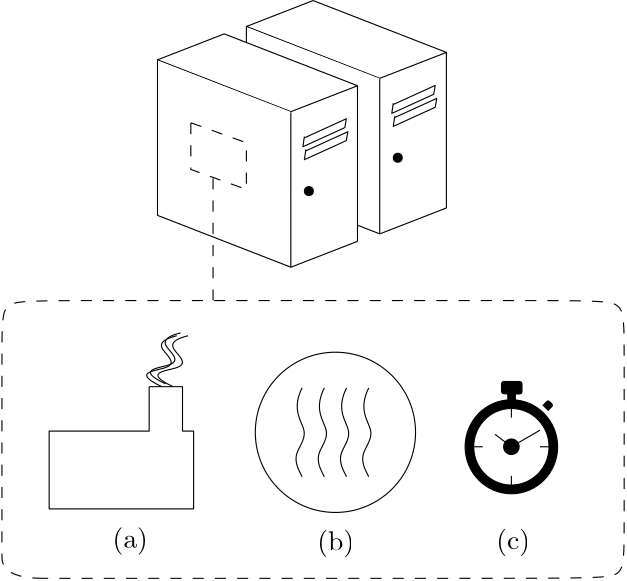 <?xml version="1.0"?>
<!DOCTYPE ipe SYSTEM "ipe.dtd">
<ipe version="70107" creator="Ipe 7.2.2">
<info created="D:20160528211653" modified="D:20160529145917"/>
<ipestyle name="basic">
<symbol name="arrow/arc(spx)">
<path stroke="sym-stroke" fill="sym-stroke" pen="sym-pen">
0 0 m
-1 0.333 l
-1 -0.333 l
h
</path>
</symbol>
<symbol name="arrow/farc(spx)">
<path stroke="sym-stroke" fill="white" pen="sym-pen">
0 0 m
-1 0.333 l
-1 -0.333 l
h
</path>
</symbol>
<symbol name="arrow/ptarc(spx)">
<path stroke="sym-stroke" fill="sym-stroke" pen="sym-pen">
0 0 m
-1 0.333 l
-0.8 0 l
-1 -0.333 l
h
</path>
</symbol>
<symbol name="arrow/fptarc(spx)">
<path stroke="sym-stroke" fill="white" pen="sym-pen">
0 0 m
-1 0.333 l
-0.8 0 l
-1 -0.333 l
h
</path>
</symbol>
<symbol name="mark/circle(sx)" transformations="translations">
<path fill="sym-stroke">
0.6 0 0 0.6 0 0 e
0.4 0 0 0.4 0 0 e
</path>
</symbol>
<symbol name="mark/disk(sx)" transformations="translations">
<path fill="sym-stroke">
0.6 0 0 0.6 0 0 e
</path>
</symbol>
<symbol name="mark/fdisk(sfx)" transformations="translations">
<group>
<path fill="sym-fill">
0.5 0 0 0.5 0 0 e
</path>
<path fill="sym-stroke" fillrule="eofill">
0.6 0 0 0.6 0 0 e
0.4 0 0 0.4 0 0 e
</path>
</group>
</symbol>
<symbol name="mark/box(sx)" transformations="translations">
<path fill="sym-stroke" fillrule="eofill">
-0.6 -0.6 m
0.6 -0.6 l
0.6 0.6 l
-0.6 0.6 l
h
-0.4 -0.4 m
0.4 -0.4 l
0.4 0.4 l
-0.4 0.4 l
h
</path>
</symbol>
<symbol name="mark/square(sx)" transformations="translations">
<path fill="sym-stroke">
-0.6 -0.6 m
0.6 -0.6 l
0.6 0.6 l
-0.6 0.6 l
h
</path>
</symbol>
<symbol name="mark/fsquare(sfx)" transformations="translations">
<group>
<path fill="sym-fill">
-0.5 -0.5 m
0.5 -0.5 l
0.5 0.5 l
-0.5 0.5 l
h
</path>
<path fill="sym-stroke" fillrule="eofill">
-0.6 -0.6 m
0.6 -0.6 l
0.6 0.6 l
-0.6 0.6 l
h
-0.4 -0.4 m
0.4 -0.4 l
0.4 0.4 l
-0.4 0.4 l
h
</path>
</group>
</symbol>
<symbol name="mark/cross(sx)" transformations="translations">
<group>
<path fill="sym-stroke">
-0.43 -0.57 m
0.57 0.43 l
0.43 0.57 l
-0.57 -0.43 l
h
</path>
<path fill="sym-stroke">
-0.43 0.57 m
0.57 -0.43 l
0.43 -0.57 l
-0.57 0.43 l
h
</path>
</group>
</symbol>
<symbol name="arrow/fnormal(spx)">
<path stroke="sym-stroke" fill="white" pen="sym-pen">
0 0 m
-1 0.333 l
-1 -0.333 l
h
</path>
</symbol>
<symbol name="arrow/pointed(spx)">
<path stroke="sym-stroke" fill="sym-stroke" pen="sym-pen">
0 0 m
-1 0.333 l
-0.8 0 l
-1 -0.333 l
h
</path>
</symbol>
<symbol name="arrow/fpointed(spx)">
<path stroke="sym-stroke" fill="white" pen="sym-pen">
0 0 m
-1 0.333 l
-0.8 0 l
-1 -0.333 l
h
</path>
</symbol>
<symbol name="arrow/linear(spx)">
<path stroke="sym-stroke" pen="sym-pen">
-1 0.333 m
0 0 l
-1 -0.333 l
</path>
</symbol>
<symbol name="arrow/fdouble(spx)">
<path stroke="sym-stroke" fill="white" pen="sym-pen">
0 0 m
-1 0.333 l
-1 -0.333 l
h
-1 0 m
-2 0.333 l
-2 -0.333 l
h
</path>
</symbol>
<symbol name="arrow/double(spx)">
<path stroke="sym-stroke" fill="sym-stroke" pen="sym-pen">
0 0 m
-1 0.333 l
-1 -0.333 l
h
-1 0 m
-2 0.333 l
-2 -0.333 l
h
</path>
</symbol>
<pen name="heavier" value="0.8"/>
<pen name="fat" value="1.2"/>
<pen name="ultrafat" value="2"/>
<symbolsize name="large" value="5"/>
<symbolsize name="small" value="2"/>
<symbolsize name="tiny" value="1.1"/>
<arrowsize name="large" value="10"/>
<arrowsize name="small" value="5"/>
<arrowsize name="tiny" value="3"/>
<color name="red" value="1 0 0"/>
<color name="green" value="0 1 0"/>
<color name="blue" value="0 0 1"/>
<color name="yellow" value="1 1 0"/>
<color name="orange" value="1 0.647 0"/>
<color name="gold" value="1 0.843 0"/>
<color name="purple" value="0.627 0.125 0.941"/>
<color name="gray" value="0.745"/>
<color name="brown" value="0.647 0.165 0.165"/>
<color name="navy" value="0 0 0.502"/>
<color name="pink" value="1 0.753 0.796"/>
<color name="seagreen" value="0.18 0.545 0.341"/>
<color name="turquoise" value="0.251 0.878 0.816"/>
<color name="violet" value="0.933 0.51 0.933"/>
<color name="darkblue" value="0 0 0.545"/>
<color name="darkcyan" value="0 0.545 0.545"/>
<color name="darkgray" value="0.663"/>
<color name="darkgreen" value="0 0.392 0"/>
<color name="darkmagenta" value="0.545 0 0.545"/>
<color name="darkorange" value="1 0.549 0"/>
<color name="darkred" value="0.545 0 0"/>
<color name="lightblue" value="0.678 0.847 0.902"/>
<color name="lightcyan" value="0.878 1 1"/>
<color name="lightgray" value="0.827"/>
<color name="lightgreen" value="0.565 0.933 0.565"/>
<color name="lightyellow" value="1 1 0.878"/>
<dashstyle name="dashed" value="[4] 0"/>
<dashstyle name="dotted" value="[1 3] 0"/>
<dashstyle name="dash dotted" value="[4 2 1 2] 0"/>
<dashstyle name="dash dot dotted" value="[4 2 1 2 1 2] 0"/>
<textsize name="large" value="\large"/>
<textsize name="Large" value="\Large"/>
<textsize name="LARGE" value="\LARGE"/>
<textsize name="huge" value="\huge"/>
<textsize name="Huge" value="\Huge"/>
<textsize name="small" value="\small"/>
<textsize name="footnote" value="\footnotesize"/>
<textsize name="tiny" value="\tiny"/>
<textstyle name="center" begin="\begin{center}" end="\end{center}"/>
<textstyle name="itemize" begin="\begin{itemize}" end="\end{itemize}"/>
<textstyle name="item" begin="\begin{itemize}\item{}" end="\end{itemize}"/>
<gridsize name="4 pts" value="4"/>
<gridsize name="8 pts (~3 mm)" value="8"/>
<gridsize name="16 pts (~6 mm)" value="16"/>
<gridsize name="32 pts (~12 mm)" value="32"/>
<gridsize name="10 pts (~3.5 mm)" value="10"/>
<gridsize name="20 pts (~7 mm)" value="20"/>
<gridsize name="14 pts (~5 mm)" value="14"/>
<gridsize name="28 pts (~10 mm)" value="28"/>
<gridsize name="56 pts (~20 mm)" value="56"/>
<anglesize name="90 deg" value="90"/>
<anglesize name="60 deg" value="60"/>
<anglesize name="45 deg" value="45"/>
<anglesize name="30 deg" value="30"/>
<anglesize name="22.5 deg" value="22.5"/>
<opacity name="10%" value="0.1"/>
<opacity name="30%" value="0.3"/>
<opacity name="50%" value="0.5"/>
<opacity name="75%" value="0.75"/>
<tiling name="falling" angle="-60" step="4" width="1"/>
<tiling name="rising" angle="30" step="4" width="1"/>
</ipestyle>
<page>
<layer name="alpha"/>
<view layers="alpha" active="alpha"/>
<path layer="alpha" matrix="1 0 0 1 -90.905 92.592" fill="white">
388 696 m
356 664 l
388 640 l
388 640 l
</path>
<path matrix="2 0 0 2.33333 -414.905 -732.741" stroke="black" fill="1">
332 660 m
344 664 l
368 656 l
356 652 l
332 660 l
332 636 l
356 628 l
356 652 l
368 656 l
368 632 l
356 628 l
356 628 l
</path>
<use matrix="3.07209 0 0 1.40058 -400.211 -311.401" name="mark/disk(sx)" pos="229.096 764.967" size="normal" stroke="black"/>
<path matrix="3.07209 0 0 1.40058 -403.447 -337.472" stroke="black">
229.623 797.267 m
234.538 802.183 l
234.363 799.901 l
229.447 794.985 l
229.623 797.618 l
</path>
<path matrix="3.07209 0 0 1.40058 -402.907 -342.144" stroke="black">
229.623 797.267 m
234.538 802.183 l
234.363 799.901 l
229.447 794.985 l
229.623 797.618 l
</path>
<path matrix="1 0 0 1 -90.905 92.592" fill="white">
340.222 714.359 m
388.032 695.877 l
365.777 669.944 l
340.127 714.265 l
340.127 714.265 l
</path>
<path matrix="1 0 0 1 -122.905 80.592" fill="white">
388 696 m
356 664 l
388 640 l
388 640 l
</path>
<path matrix="2 0 0 2.33333 -446.905 -744.741" stroke="black" fill="1">
332 660 m
344 664 l
368 656 l
356 652 l
332 660 l
332 636 l
356 628 l
356 652 l
368 656 l
368 632 l
356 628 l
356 628 l
</path>
<use matrix="3.07209 0 0 1.40058 -432.211 -323.401" name="mark/disk(sx)" pos="229.096 764.967" size="normal" stroke="black"/>
<path matrix="3.07209 0 0 1.40058 -435.447 -349.472" stroke="black">
229.623 797.267 m
234.538 802.183 l
234.363 799.901 l
229.447 794.985 l
229.623 797.618 l
</path>
<path matrix="3.07209 0 0 1.40058 -434.907 -354.144" stroke="black">
229.623 797.267 m
234.538 802.183 l
234.363 799.901 l
229.447 794.985 l
229.623 797.618 l
</path>
<path matrix="1 0 0 1 -122.905 80.592" fill="white">
340.222 714.359 m
388.032 695.877 l
365.777 669.944 l
340.127 714.265 l
340.127 714.265 l
</path>
<path matrix="0.714286 0 0 0.6 57.6664 450.992" stroke="black" dash="dashed">
240 536 m
268 524 l
268 496 l
240 508 l
240 536 l
240 536 l
</path>
<path matrix="1 0 0 1 -14.905 240.592" stroke="black" dash="dashed">
252 512 m
252 464 l
252 464 l
</path>
<path matrix="1.86667 0 0 1.38889 -107.705 130.814" stroke="black" fill="1" dash="dashed">
152 344 m
144 344
144 352
144 352
144 408
144 416
152 416
256 416
264 416
264 408
264 352
264 344
256 344
152 344
152 344 c
</path>
<path matrix="0.337973 0 0 0.254545 171.314 547.275" stroke="black">
144 516 m
112 536
160 540
152 560
136 580
160 588 c
</path>
<path matrix="0.337973 0 0 0.254545 174.018 546.256" stroke="black">
144 516 m
112 536
160 540
152 560
136 580
160 588 c
</path>
<path matrix="0.337973 0 0 0.254545 169.962 546.256" stroke="black">
144 516 m
112 536
160 540
152 560
136 580
160 588 c
</path>
<path matrix="0.367931 0 0 0.37382 291.509 584.179" stroke="black" fill="black">
45.2548 0 0 45.2548 144 192 e
36.8782 0 0 36.8782 144 192 e
</path>
<path matrix="0.367931 0 0 0.37382 291.509 584.179" stroke="black" fill="black">
144 232 m
144 220 l
</path>
<path matrix="0.367931 0 0 0.37382 291.509 584.179" stroke="black" fill="black">
184 192 m
172 192 l
</path>
<path matrix="0.367931 0 0 0.37382 291.509 584.179" stroke="black" fill="black">
144 152 m
144 164 l
</path>
<path matrix="0.367931 0 0 0.37382 291.509 584.179" stroke="black" fill="black">
104 192 m
116 192 l
</path>
<path matrix="0.367931 0 0 0.37382 291.509 584.179" stroke="black" fill="black">
144 192 m
172 208 l
</path>
<path matrix="0.367931 0 0 0.37382 291.509 584.179" stroke="black" fill="black">
144 192 m
128 204 l
</path>
<use matrix="0.367931 0 0 0.37382 291.509 584.179" name="mark/disk(sx)" pos="144 192" size="large" stroke="black"/>
<path matrix="0.367931 0 0 0.37382 293.85 582.257" stroke="black" fill="black">
144 248 m
132 248
128 248
128 252
128 252
128 256
128 256
128 260
132 260
132 260
144 260
144 260
148 260
148 256
148 256
148 252
148 252
148 248
144 248
144 248
144 248 c
</path>
<path matrix="0.367931 0 0 0.37382 291.509 584.179" stroke="black" fill="black">
140.583 235.601 m
140.466 243.547 l
147.828 243.547 l
147.828 235.718 l
140.466 235.834 l
</path>
<path matrix="0.260167 -0.26433 0.260167 0.26433 246.385 659.275" fill="black">
188 232 m
196 232
196 232
196 232
196 236
196 236
196 240
192 240
192 240
192 240
188 240
188 236
188 236
188 232 c
</path>
<path matrix="1 0 0 1 -6.85206 257.152" stroke="black">
28.8444 0 0 28.8444 288 404 e
</path>
<path matrix="-1 0 0 -1 533.148 1077.15" stroke="black">
240 400 m
244 408
236 416
244 424
240 432
240 432
240 432 c
</path>
<path matrix="-1 0 0 -1 525.148 1077.15" stroke="black">
240 400 m
244 408
236 416
244 424
240 432
240 432
240 432 c
</path>
<path matrix="-1 0 0 -1 517.148 1077.15" stroke="black">
240 400 m
244 408
236 416
244 424
240 432
240 432
240 432 c
</path>
<path matrix="-1 0 0 -1 509.148 1077.15" stroke="black">
240 400 m
244 408
236 416
244 424
240 432
240 432
240 432 c
</path>
<path matrix="1 0 0 1 126.095 249.592" stroke="black" fill="white">
88 428 m
100 428 l
100 412 l
104 412 l
104 384 l
52 384 l
52 412 l
88 412 l
88 428 l
88 428 l
</path>
<text matrix="1 0 0 1 -9.44301 237.861" transformations="translations" pos="210.327 381.78" stroke="black" type="label" width="12.73" height="7.473" depth="2.49" valign="baseline">(a)</text>
<text matrix="1 0 0 1 -14.905 240.592" transformations="translations" pos="289.526 378.139" stroke="black" type="label" width="13.284" height="7.473" depth="2.49" valign="baseline">(b)</text>
<text matrix="1 0 0 1 -17.3559 231.839" transformations="translations" pos="356.436 387.242" stroke="black" type="label" width="12.177" height="7.473" depth="2.49" valign="baseline">(c)</text>
</page>
</ipe>
